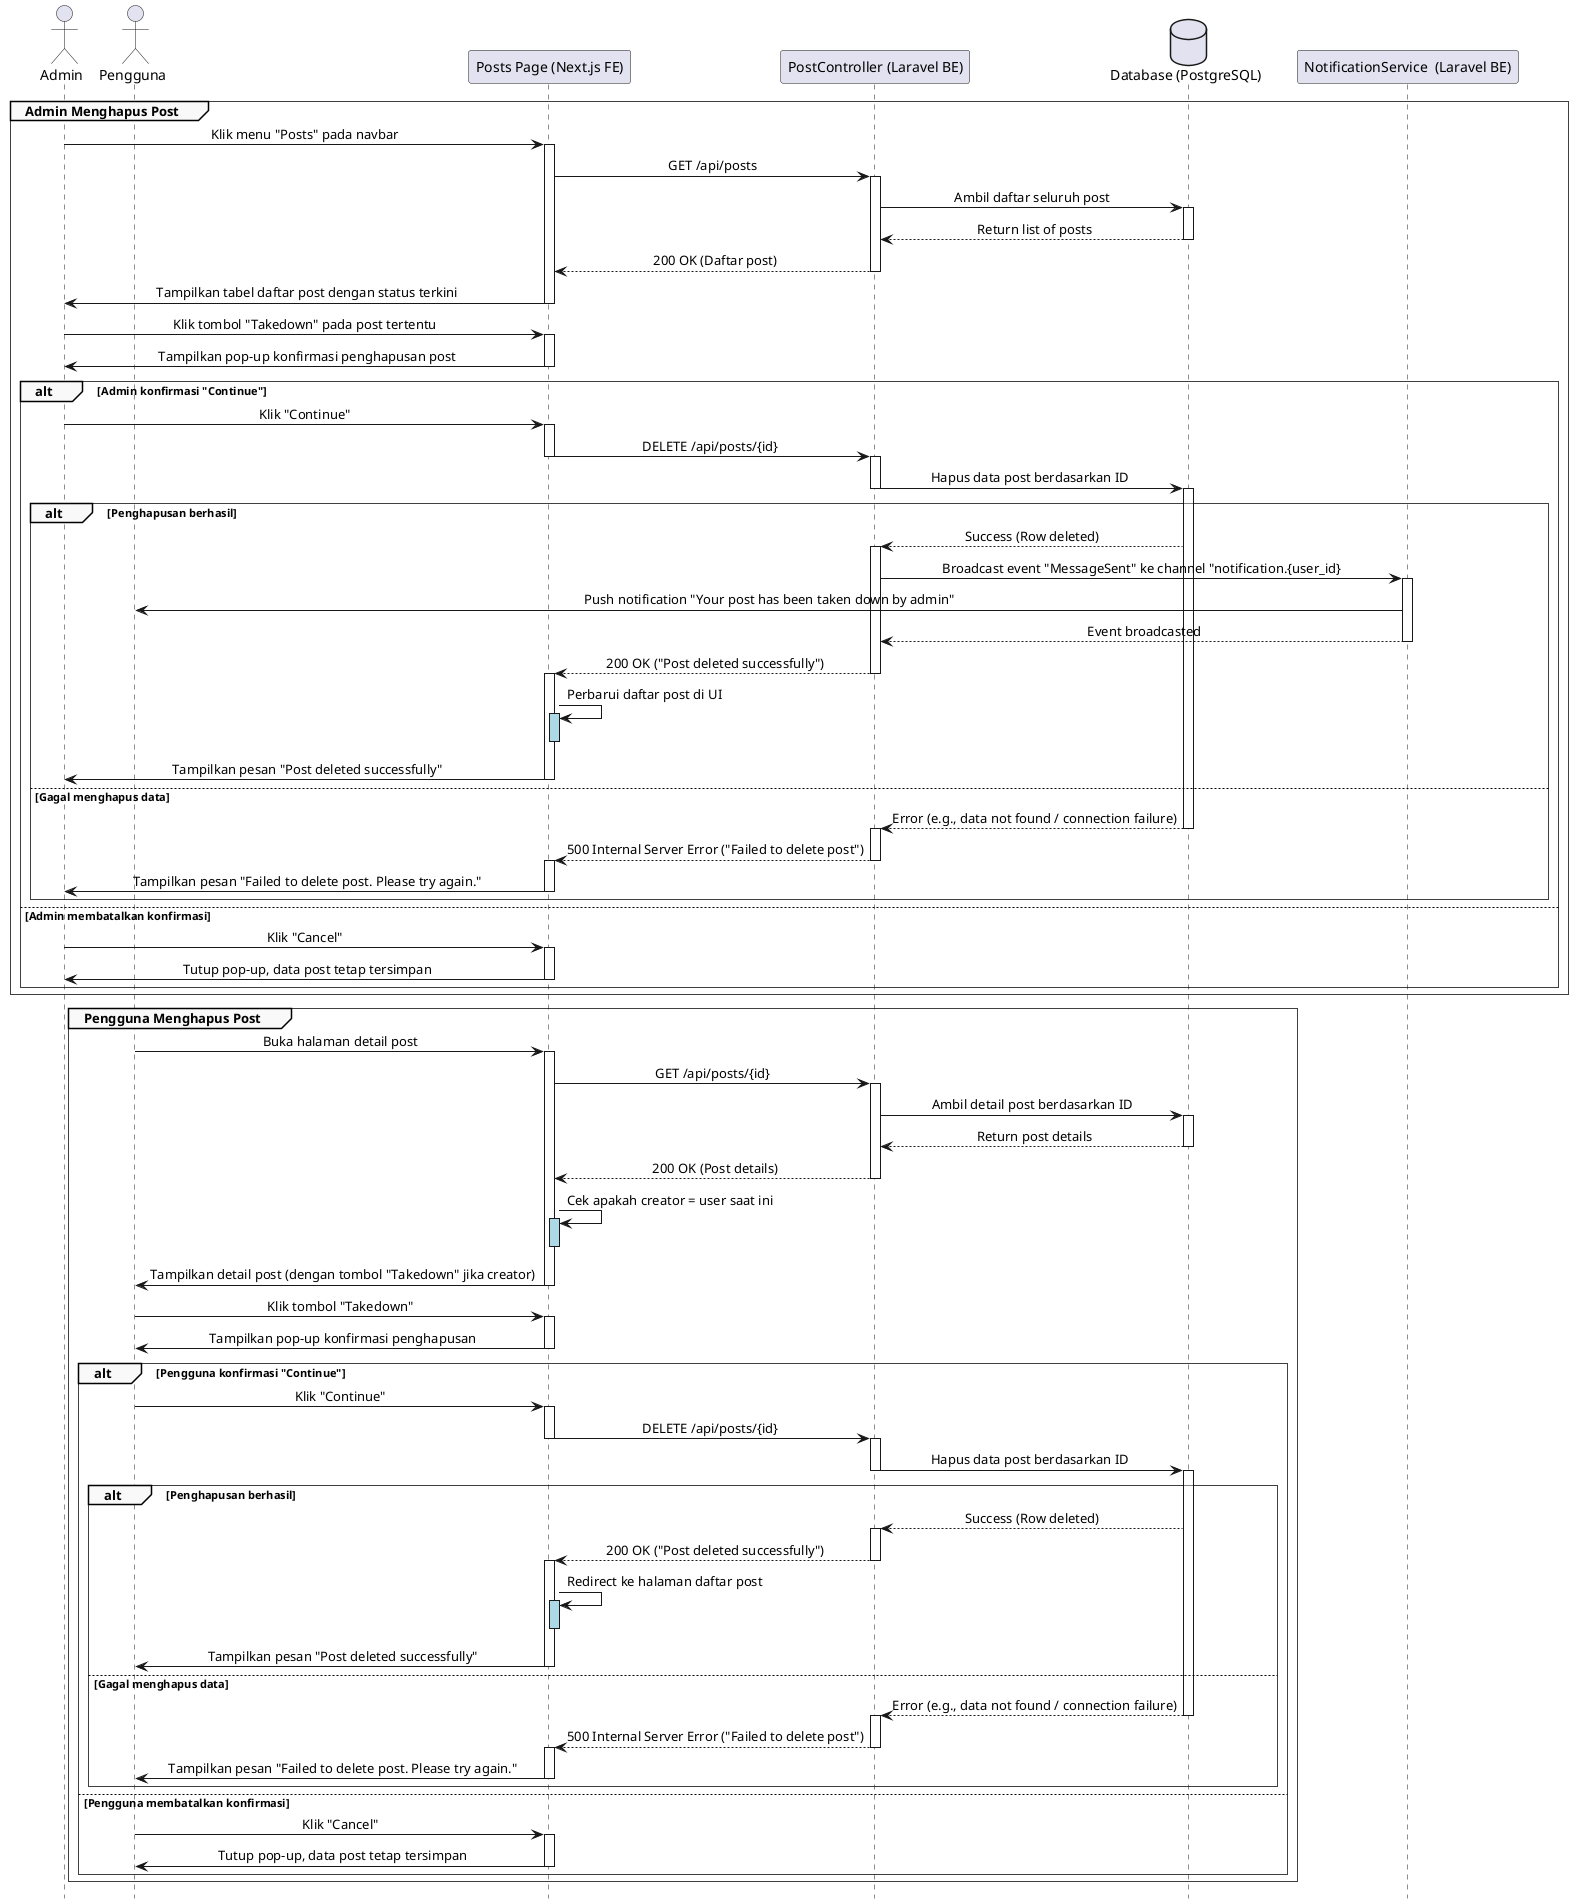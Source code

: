 @startuml
' === Styling ===
skinparam sequence {
    LifelineFooterStrategy none
    MessageAlign center
    ArrowThickness 1
    ParticipantPadding 20
    GroupBorderThickness 0.5
    GroupBackgroundColor #F9F9F9
}
hide footbox

' === Participants ===
actor Admin
actor Pengguna
participant "Posts Page (Next.js FE)" as FE
participant "PostController (Laravel BE)" as BE
database "Database (PostgreSQL)" as DB
participant "NotificationService  (Laravel BE)" as NS

' === Flow A: Admin Menghapus Post ===
group Admin Menghapus Post
    Admin -> FE: Klik menu "Posts" pada navbar
    activate FE
    FE -> BE: GET /api/posts
    activate BE
    BE -> DB: Ambil daftar seluruh post
    activate DB
    DB --> BE: Return list of posts
    deactivate DB
    BE --> FE: 200 OK (Daftar post)
    deactivate BE
    FE -> Admin: Tampilkan tabel daftar post dengan status terkini
    deactivate FE

    Admin -> FE: Klik tombol "Takedown" pada post tertentu
    activate FE
    FE -> Admin: Tampilkan pop-up konfirmasi penghapusan post
    deactivate FE

    alt Admin konfirmasi "Continue"
        Admin -> FE: Klik "Continue"
        activate FE
        FE -> BE: DELETE /api/posts/{id}
        deactivate FE
        activate BE
        BE -> DB: Hapus data post berdasarkan ID
        deactivate BE
        activate DB

        alt Penghapusan berhasil
            DB --> BE: Success (Row deleted)
            activate BE
            ' Kirim notifikasi ke Creator post
            BE -> NS: Broadcast event "MessageSent" ke channel "notification.{user_id}
            activate NS
            NS -> Pengguna: Push notification "Your post has been taken down by admin"
            NS --> BE: Event broadcasted
            deactivate NS
            BE --> FE: 200 OK ("Post deleted successfully")
            deactivate BE
            activate FE
            FE -> FE: Perbarui daftar post di UI
            activate FE #LightBlue
            deactivate FE #LightBlue
            FE -> Admin: Tampilkan pesan "Post deleted successfully"
            deactivate FE


        else Gagal menghapus data
            DB --> BE: Error (e.g., data not found / connection failure)
            deactivate DB
            activate BE
            BE --> FE: 500 Internal Server Error ("Failed to delete post")
            deactivate BE
            activate FE
            FE -> Admin: Tampilkan pesan "Failed to delete post. Please try again."
            deactivate FE
        end

    else Admin membatalkan konfirmasi
        Admin -> FE: Klik "Cancel"
        activate FE
        FE -> Admin: Tutup pop-up, data post tetap tersimpan
        deactivate FE
    end
end


' === Flow B: User Menghapus Post ===
group Pengguna Menghapus Post
    Pengguna -> FE: Buka halaman detail post
    activate FE
    FE -> BE: GET /api/posts/{id}
    activate BE
    BE -> DB: Ambil detail post berdasarkan ID
    activate DB
    DB --> BE: Return post details
    deactivate DB
    BE --> FE: 200 OK (Post details)
    deactivate BE
    FE -> FE: Cek apakah creator = user saat ini
    activate FE #LightBlue
    deactivate FE #LightBlue
    FE -> Pengguna: Tampilkan detail post (dengan tombol "Takedown" jika creator)
    deactivate FE

    Pengguna -> FE: Klik tombol "Takedown"
    activate FE
    FE -> Pengguna: Tampilkan pop-up konfirmasi penghapusan
    deactivate FE

    alt Pengguna konfirmasi "Continue"
        Pengguna -> FE: Klik "Continue"
        activate FE
        FE -> BE: DELETE /api/posts/{id}
        deactivate FE
        activate BE
        BE -> DB: Hapus data post berdasarkan ID
        deactivate BE
        activate DB

        alt Penghapusan berhasil
            DB --> BE: Success (Row deleted)
            activate BE
            BE --> FE: 200 OK ("Post deleted successfully")
            deactivate BE
            activate FE
            FE -> FE: Redirect ke halaman daftar post
            activate FE #LightBlue
            deactivate FE #LightBlue
            FE -> Pengguna: Tampilkan pesan "Post deleted successfully"
            deactivate FE

        else Gagal menghapus data
            DB --> BE: Error (e.g., data not found / connection failure)
            deactivate DB
            activate BE
            BE --> FE: 500 Internal Server Error ("Failed to delete post")
            deactivate BE
            activate FE
            FE -> Pengguna: Tampilkan pesan "Failed to delete post. Please try again."
            deactivate FE
        end

    else Pengguna membatalkan konfirmasi
        Pengguna -> FE: Klik "Cancel"
        activate FE
        FE -> Pengguna: Tutup pop-up, data post tetap tersimpan
        deactivate FE
    end
end

@enduml
